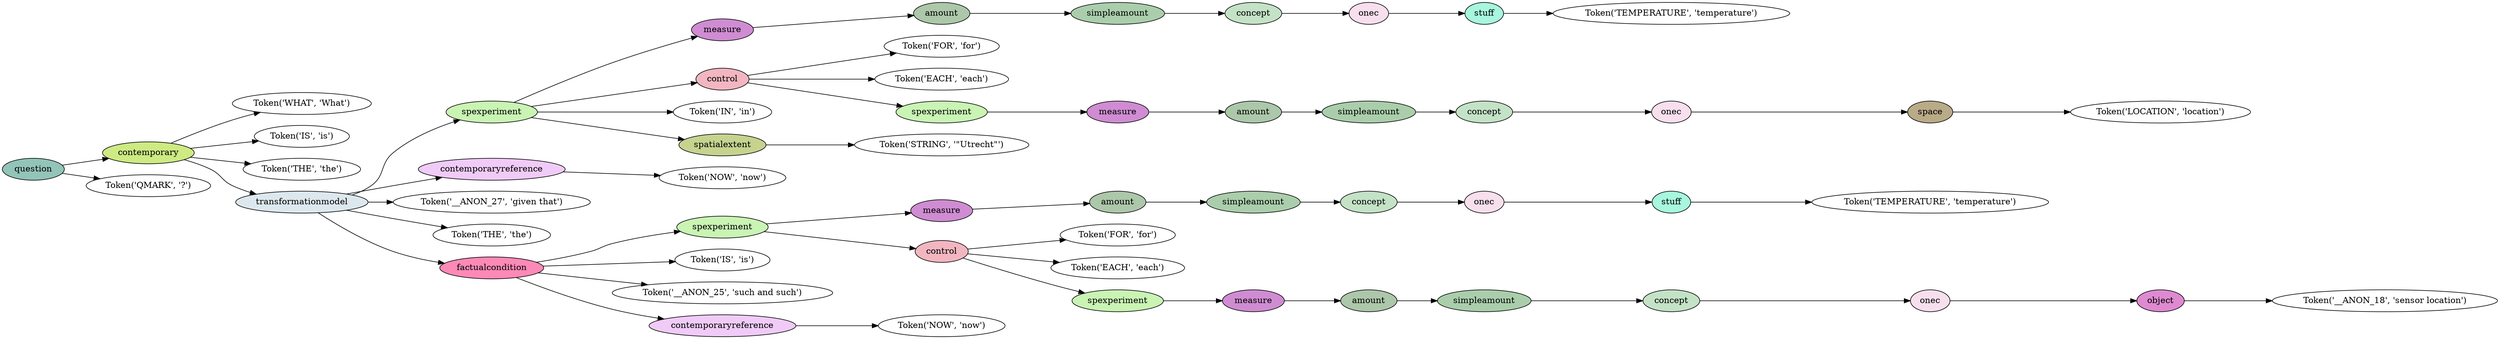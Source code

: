 digraph G {
rankdir=LR;
0 [label="Token('WHAT', 'What')"];
1 [label="Token('IS', 'is')"];
2 [label="Token('THE', 'the')"];
3 [label="Token('TEMPERATURE', 'temperature')"];
4 [fillcolor="#a7f6dd", label=stuff, style=filled];
4 -> 3;
5 [fillcolor="#f7dfed", label=onec, style=filled];
5 -> 4;
6 [fillcolor="#c3e2c6", label=concept, style=filled];
6 -> 5;
7 [fillcolor="#aaceab", label=simpleamount, style=filled];
7 -> 6;
8 [fillcolor="#acc7a9", label=amount, style=filled];
8 -> 7;
9 [fillcolor="#cf8cd2", label=measure, style=filled];
9 -> 8;
10 [label="Token('FOR', 'for')"];
11 [label="Token('EACH', 'each')"];
12 [label="Token('LOCATION', 'location')"];
13 [fillcolor="#b9ab87", label=space, style=filled];
13 -> 12;
14 [fillcolor="#f7dfed", label=onec, style=filled];
14 -> 13;
15 [fillcolor="#c3e2c6", label=concept, style=filled];
15 -> 14;
16 [fillcolor="#aaceab", label=simpleamount, style=filled];
16 -> 15;
17 [fillcolor="#acc7a9", label=amount, style=filled];
17 -> 16;
18 [fillcolor="#cf8cd2", label=measure, style=filled];
18 -> 17;
19 [fillcolor="#c9f4b4", label=spexperiment, style=filled];
19 -> 18;
20 [fillcolor="#f2b6c1", label=control, style=filled];
20 -> 10;
20 -> 11;
20 -> 19;
21 [label="Token('IN', 'in')"];
22 [label="Token('STRING', '\"Utrecht\"')"];
23 [fillcolor="#c6d38f", label=spatialextent, style=filled];
23 -> 22;
24 [fillcolor="#c9f4b4", label=spexperiment, style=filled];
24 -> 9;
24 -> 20;
24 -> 21;
24 -> 23;
25 [label="Token('NOW', 'now')"];
26 [fillcolor="#f0cbf7", label=contemporaryreference, style=filled];
26 -> 25;
27 [label="Token('__ANON_27', 'given that')"];
28 [label="Token('THE', 'the')"];
29 [label="Token('TEMPERATURE', 'temperature')"];
30 [fillcolor="#a7f6dd", label=stuff, style=filled];
30 -> 29;
31 [fillcolor="#f7dfed", label=onec, style=filled];
31 -> 30;
32 [fillcolor="#c3e2c6", label=concept, style=filled];
32 -> 31;
33 [fillcolor="#aaceab", label=simpleamount, style=filled];
33 -> 32;
34 [fillcolor="#acc7a9", label=amount, style=filled];
34 -> 33;
35 [fillcolor="#cf8cd2", label=measure, style=filled];
35 -> 34;
36 [label="Token('FOR', 'for')"];
37 [label="Token('EACH', 'each')"];
38 [label="Token('__ANON_18', 'sensor location')"];
39 [fillcolor="#de8ad0", label=object, style=filled];
39 -> 38;
40 [fillcolor="#f7dfed", label=onec, style=filled];
40 -> 39;
41 [fillcolor="#c3e2c6", label=concept, style=filled];
41 -> 40;
42 [fillcolor="#aaceab", label=simpleamount, style=filled];
42 -> 41;
43 [fillcolor="#acc7a9", label=amount, style=filled];
43 -> 42;
44 [fillcolor="#cf8cd2", label=measure, style=filled];
44 -> 43;
45 [fillcolor="#c9f4b4", label=spexperiment, style=filled];
45 -> 44;
46 [fillcolor="#f2b6c1", label=control, style=filled];
46 -> 36;
46 -> 37;
46 -> 45;
47 [fillcolor="#c9f4b4", label=spexperiment, style=filled];
47 -> 35;
47 -> 46;
48 [label="Token('IS', 'is')"];
49 [label="Token('__ANON_25', 'such and such')"];
50 [label="Token('NOW', 'now')"];
51 [fillcolor="#f0cbf7", label=contemporaryreference, style=filled];
51 -> 50;
52 [fillcolor="#fd89b7", label=factualcondition, style=filled];
52 -> 47;
52 -> 48;
52 -> 49;
52 -> 51;
53 [fillcolor="#dce8ee", label=transformationmodel, style=filled];
53 -> 24;
53 -> 26;
53 -> 27;
53 -> 28;
53 -> 52;
54 [fillcolor="#cdea83", label=contemporary, style=filled];
54 -> 0;
54 -> 1;
54 -> 2;
54 -> 53;
55 [label="Token('QMARK', '?')"];
56 [fillcolor="#93c4b9", label=question, style=filled];
56 -> 54;
56 -> 55;
}
